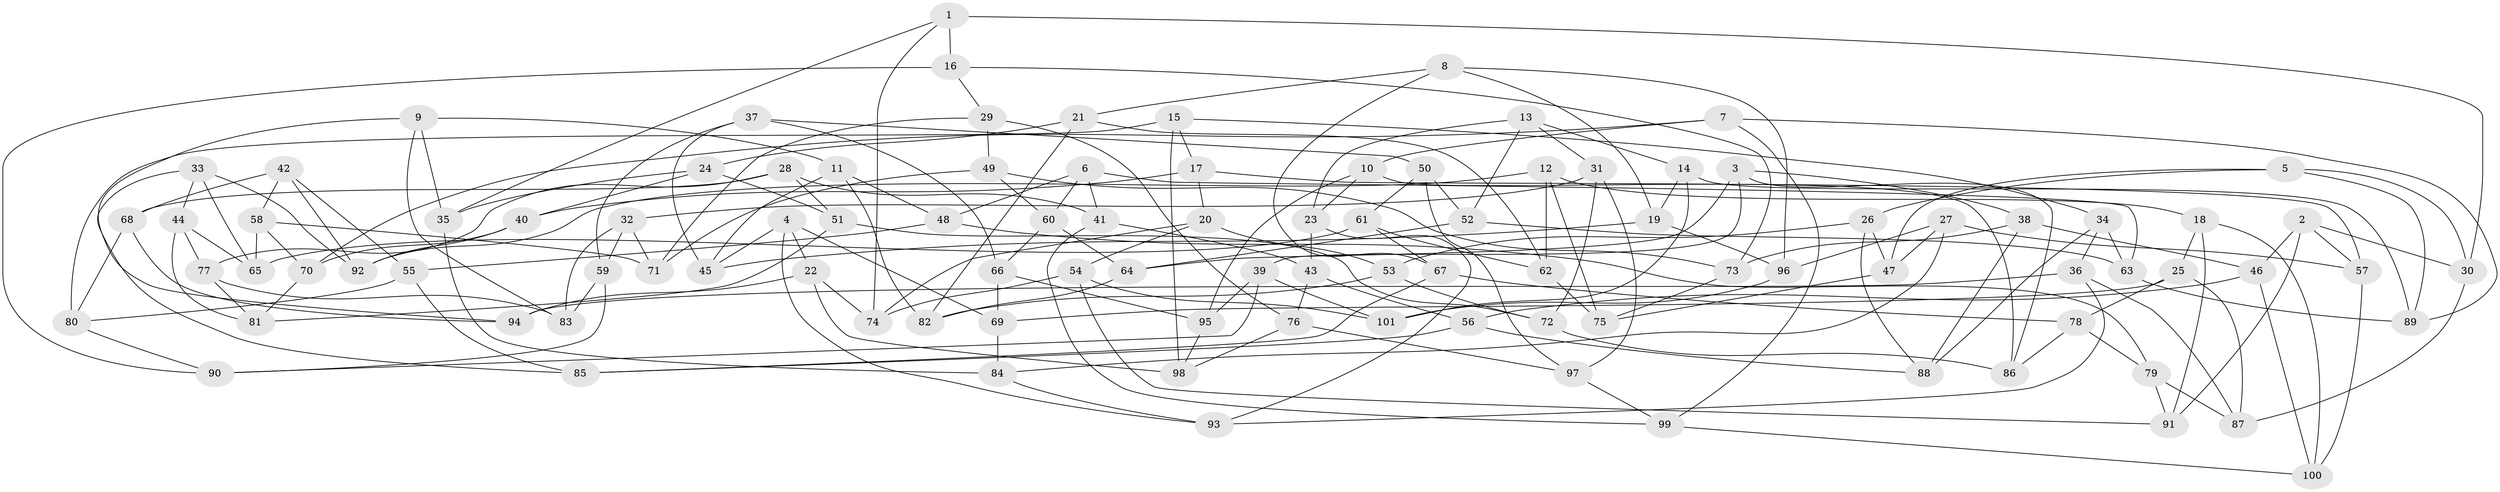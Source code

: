 // Generated by graph-tools (version 1.1) at 2025/16/03/09/25 04:16:44]
// undirected, 101 vertices, 202 edges
graph export_dot {
graph [start="1"]
  node [color=gray90,style=filled];
  1;
  2;
  3;
  4;
  5;
  6;
  7;
  8;
  9;
  10;
  11;
  12;
  13;
  14;
  15;
  16;
  17;
  18;
  19;
  20;
  21;
  22;
  23;
  24;
  25;
  26;
  27;
  28;
  29;
  30;
  31;
  32;
  33;
  34;
  35;
  36;
  37;
  38;
  39;
  40;
  41;
  42;
  43;
  44;
  45;
  46;
  47;
  48;
  49;
  50;
  51;
  52;
  53;
  54;
  55;
  56;
  57;
  58;
  59;
  60;
  61;
  62;
  63;
  64;
  65;
  66;
  67;
  68;
  69;
  70;
  71;
  72;
  73;
  74;
  75;
  76;
  77;
  78;
  79;
  80;
  81;
  82;
  83;
  84;
  85;
  86;
  87;
  88;
  89;
  90;
  91;
  92;
  93;
  94;
  95;
  96;
  97;
  98;
  99;
  100;
  101;
  1 -- 30;
  1 -- 16;
  1 -- 74;
  1 -- 35;
  2 -- 46;
  2 -- 57;
  2 -- 91;
  2 -- 30;
  3 -- 39;
  3 -- 86;
  3 -- 64;
  3 -- 38;
  4 -- 45;
  4 -- 22;
  4 -- 69;
  4 -- 93;
  5 -- 89;
  5 -- 47;
  5 -- 30;
  5 -- 26;
  6 -- 60;
  6 -- 63;
  6 -- 41;
  6 -- 48;
  7 -- 89;
  7 -- 10;
  7 -- 70;
  7 -- 99;
  8 -- 67;
  8 -- 19;
  8 -- 21;
  8 -- 96;
  9 -- 35;
  9 -- 83;
  9 -- 94;
  9 -- 11;
  10 -- 23;
  10 -- 95;
  10 -- 86;
  11 -- 45;
  11 -- 82;
  11 -- 48;
  12 -- 92;
  12 -- 18;
  12 -- 75;
  12 -- 62;
  13 -- 31;
  13 -- 23;
  13 -- 14;
  13 -- 52;
  14 -- 101;
  14 -- 19;
  14 -- 89;
  15 -- 80;
  15 -- 17;
  15 -- 34;
  15 -- 98;
  16 -- 73;
  16 -- 90;
  16 -- 29;
  17 -- 40;
  17 -- 57;
  17 -- 20;
  18 -- 91;
  18 -- 100;
  18 -- 25;
  19 -- 45;
  19 -- 96;
  20 -- 54;
  20 -- 53;
  20 -- 74;
  21 -- 62;
  21 -- 82;
  21 -- 24;
  22 -- 74;
  22 -- 94;
  22 -- 98;
  23 -- 43;
  23 -- 93;
  24 -- 40;
  24 -- 35;
  24 -- 51;
  25 -- 69;
  25 -- 87;
  25 -- 78;
  26 -- 88;
  26 -- 47;
  26 -- 53;
  27 -- 57;
  27 -- 96;
  27 -- 84;
  27 -- 47;
  28 -- 68;
  28 -- 77;
  28 -- 51;
  28 -- 41;
  29 -- 71;
  29 -- 49;
  29 -- 76;
  30 -- 87;
  31 -- 32;
  31 -- 72;
  31 -- 97;
  32 -- 71;
  32 -- 83;
  32 -- 59;
  33 -- 92;
  33 -- 44;
  33 -- 85;
  33 -- 65;
  34 -- 36;
  34 -- 63;
  34 -- 88;
  35 -- 84;
  36 -- 93;
  36 -- 94;
  36 -- 87;
  37 -- 50;
  37 -- 66;
  37 -- 45;
  37 -- 59;
  38 -- 88;
  38 -- 46;
  38 -- 73;
  39 -- 90;
  39 -- 101;
  39 -- 95;
  40 -- 92;
  40 -- 70;
  41 -- 43;
  41 -- 99;
  42 -- 92;
  42 -- 55;
  42 -- 58;
  42 -- 68;
  43 -- 76;
  43 -- 56;
  44 -- 81;
  44 -- 65;
  44 -- 77;
  46 -- 56;
  46 -- 100;
  47 -- 75;
  48 -- 79;
  48 -- 55;
  49 -- 60;
  49 -- 73;
  49 -- 71;
  50 -- 97;
  50 -- 52;
  50 -- 61;
  51 -- 81;
  51 -- 72;
  52 -- 64;
  52 -- 63;
  53 -- 82;
  53 -- 72;
  54 -- 101;
  54 -- 91;
  54 -- 74;
  55 -- 80;
  55 -- 85;
  56 -- 88;
  56 -- 85;
  57 -- 100;
  58 -- 70;
  58 -- 71;
  58 -- 65;
  59 -- 90;
  59 -- 83;
  60 -- 64;
  60 -- 66;
  61 -- 67;
  61 -- 65;
  61 -- 62;
  62 -- 75;
  63 -- 89;
  64 -- 82;
  66 -- 69;
  66 -- 95;
  67 -- 85;
  67 -- 78;
  68 -- 80;
  68 -- 94;
  69 -- 84;
  70 -- 81;
  72 -- 86;
  73 -- 75;
  76 -- 97;
  76 -- 98;
  77 -- 83;
  77 -- 81;
  78 -- 79;
  78 -- 86;
  79 -- 87;
  79 -- 91;
  80 -- 90;
  84 -- 93;
  95 -- 98;
  96 -- 101;
  97 -- 99;
  99 -- 100;
}
